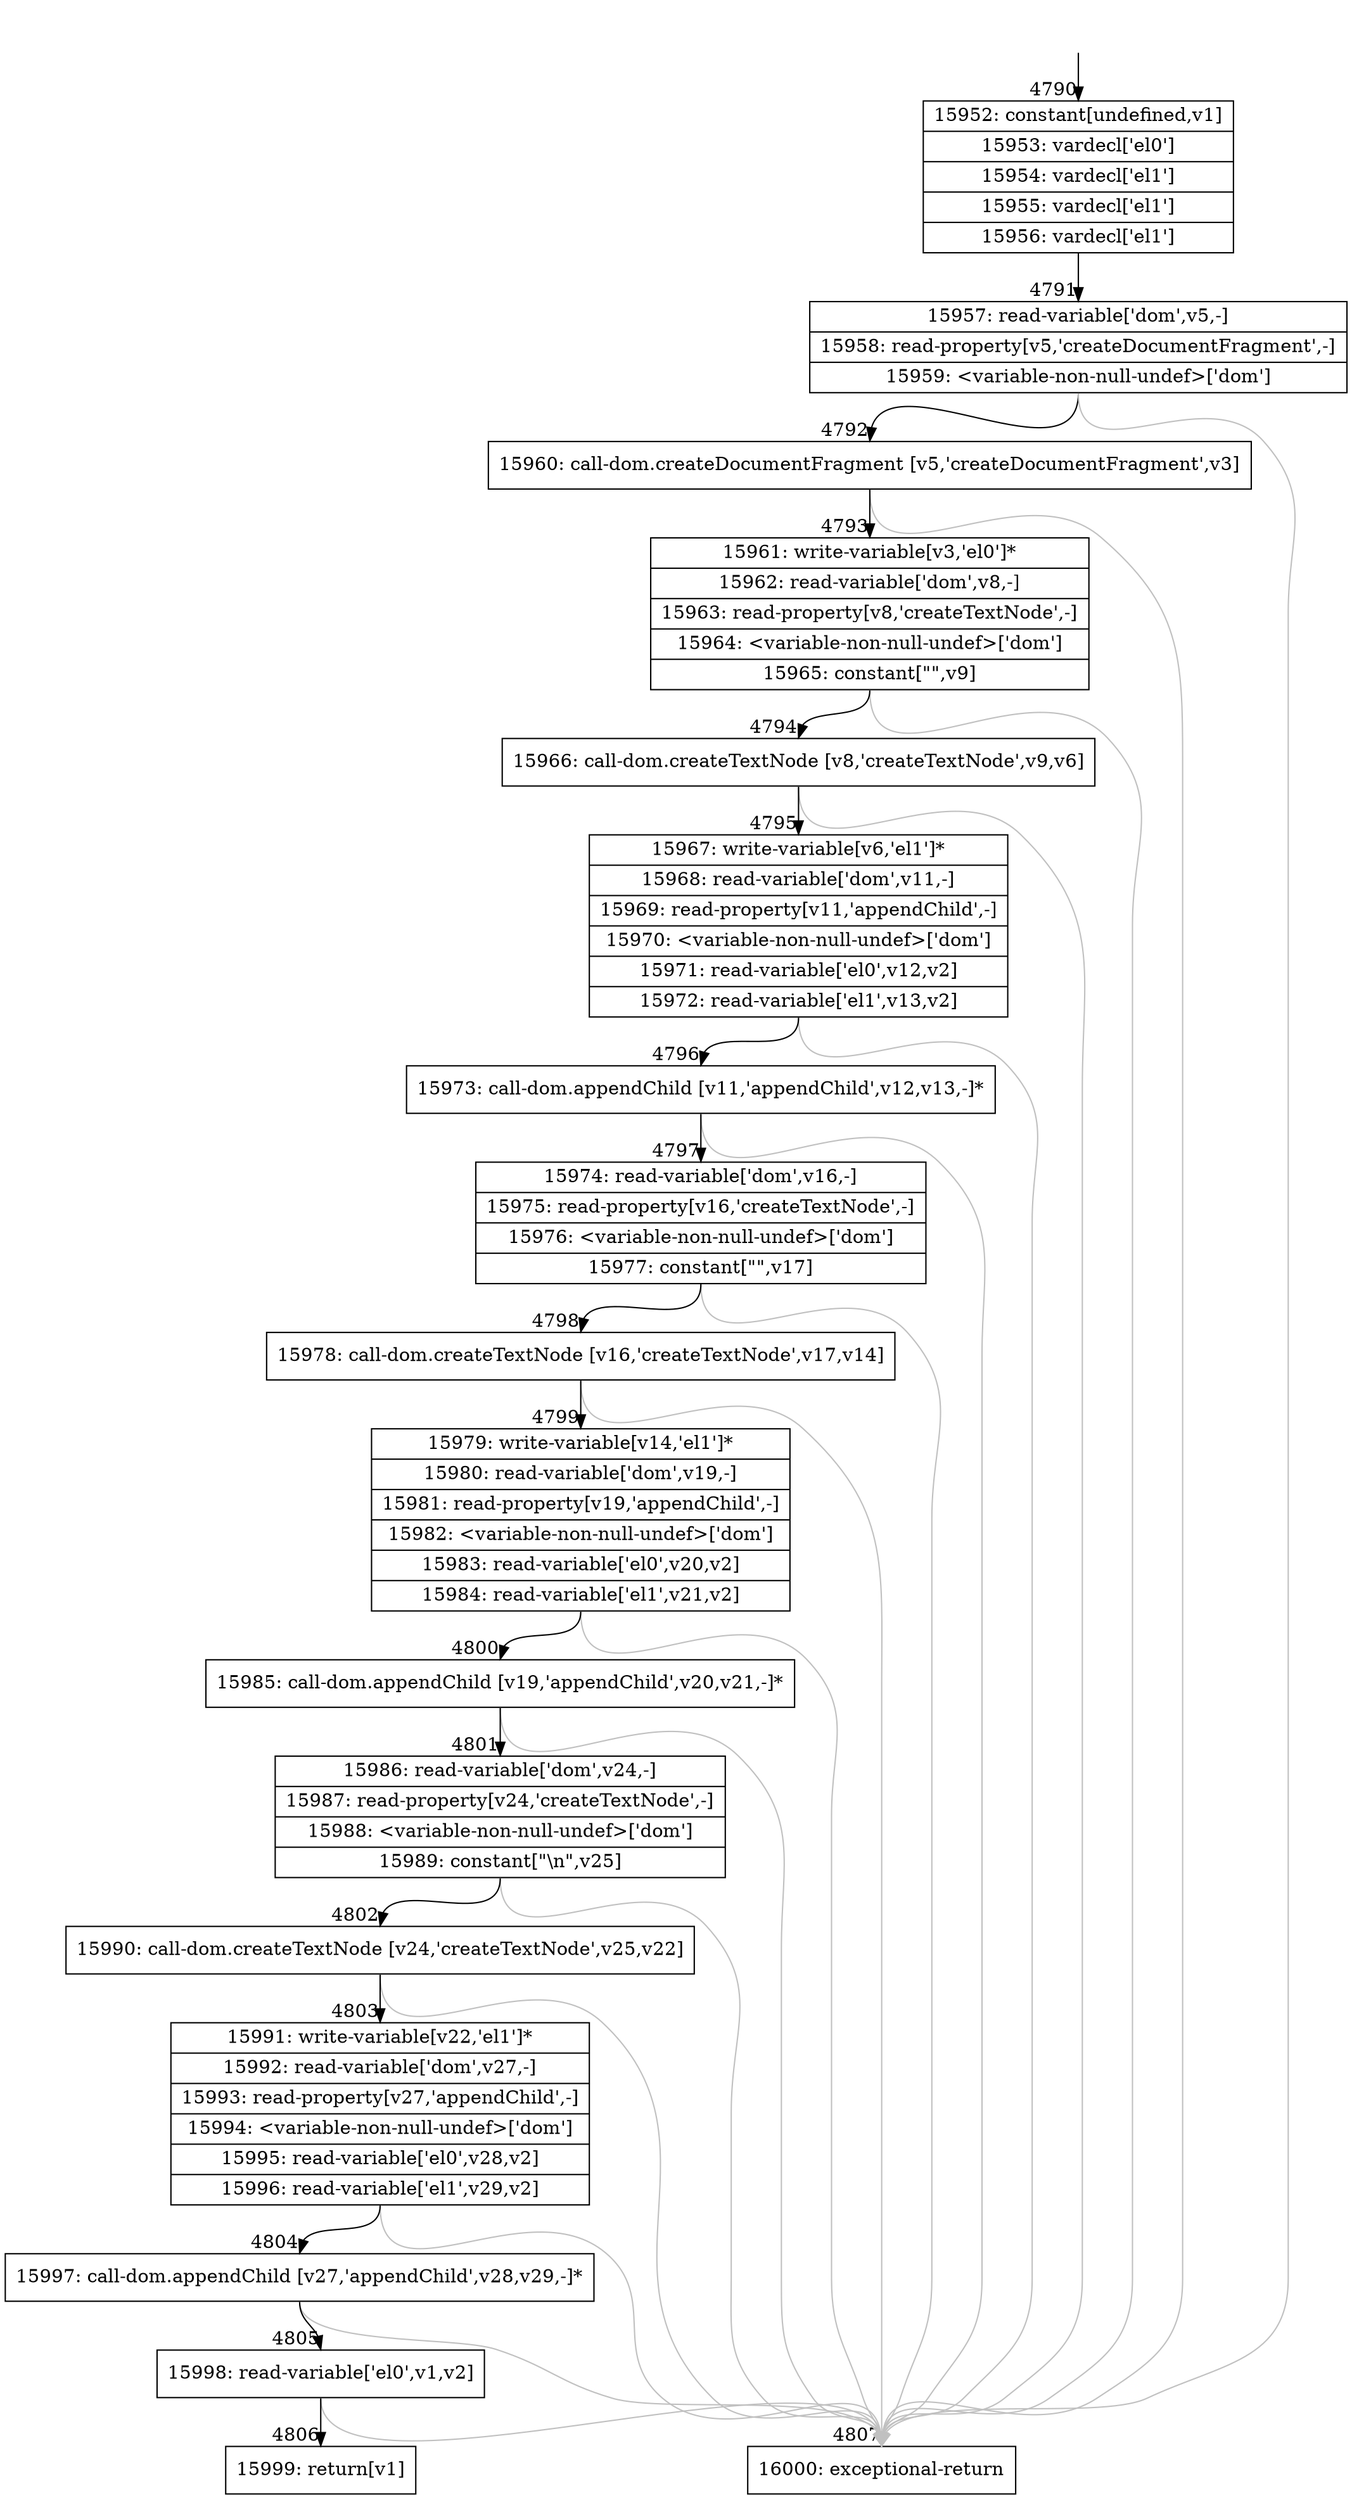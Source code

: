 digraph {
rankdir="TD"
BB_entry383[shape=none,label=""];
BB_entry383 -> BB4790 [tailport=s, headport=n, headlabel="    4790"]
BB4790 [shape=record label="{15952: constant[undefined,v1]|15953: vardecl['el0']|15954: vardecl['el1']|15955: vardecl['el1']|15956: vardecl['el1']}" ] 
BB4790 -> BB4791 [tailport=s, headport=n, headlabel="      4791"]
BB4791 [shape=record label="{15957: read-variable['dom',v5,-]|15958: read-property[v5,'createDocumentFragment',-]|15959: \<variable-non-null-undef\>['dom']}" ] 
BB4791 -> BB4792 [tailport=s, headport=n, headlabel="      4792"]
BB4791 -> BB4807 [tailport=s, headport=n, color=gray, headlabel="      4807"]
BB4792 [shape=record label="{15960: call-dom.createDocumentFragment [v5,'createDocumentFragment',v3]}" ] 
BB4792 -> BB4793 [tailport=s, headport=n, headlabel="      4793"]
BB4792 -> BB4807 [tailport=s, headport=n, color=gray]
BB4793 [shape=record label="{15961: write-variable[v3,'el0']*|15962: read-variable['dom',v8,-]|15963: read-property[v8,'createTextNode',-]|15964: \<variable-non-null-undef\>['dom']|15965: constant[\"\",v9]}" ] 
BB4793 -> BB4794 [tailport=s, headport=n, headlabel="      4794"]
BB4793 -> BB4807 [tailport=s, headport=n, color=gray]
BB4794 [shape=record label="{15966: call-dom.createTextNode [v8,'createTextNode',v9,v6]}" ] 
BB4794 -> BB4795 [tailport=s, headport=n, headlabel="      4795"]
BB4794 -> BB4807 [tailport=s, headport=n, color=gray]
BB4795 [shape=record label="{15967: write-variable[v6,'el1']*|15968: read-variable['dom',v11,-]|15969: read-property[v11,'appendChild',-]|15970: \<variable-non-null-undef\>['dom']|15971: read-variable['el0',v12,v2]|15972: read-variable['el1',v13,v2]}" ] 
BB4795 -> BB4796 [tailport=s, headport=n, headlabel="      4796"]
BB4795 -> BB4807 [tailport=s, headport=n, color=gray]
BB4796 [shape=record label="{15973: call-dom.appendChild [v11,'appendChild',v12,v13,-]*}" ] 
BB4796 -> BB4797 [tailport=s, headport=n, headlabel="      4797"]
BB4796 -> BB4807 [tailport=s, headport=n, color=gray]
BB4797 [shape=record label="{15974: read-variable['dom',v16,-]|15975: read-property[v16,'createTextNode',-]|15976: \<variable-non-null-undef\>['dom']|15977: constant[\"\",v17]}" ] 
BB4797 -> BB4798 [tailport=s, headport=n, headlabel="      4798"]
BB4797 -> BB4807 [tailport=s, headport=n, color=gray]
BB4798 [shape=record label="{15978: call-dom.createTextNode [v16,'createTextNode',v17,v14]}" ] 
BB4798 -> BB4799 [tailport=s, headport=n, headlabel="      4799"]
BB4798 -> BB4807 [tailport=s, headport=n, color=gray]
BB4799 [shape=record label="{15979: write-variable[v14,'el1']*|15980: read-variable['dom',v19,-]|15981: read-property[v19,'appendChild',-]|15982: \<variable-non-null-undef\>['dom']|15983: read-variable['el0',v20,v2]|15984: read-variable['el1',v21,v2]}" ] 
BB4799 -> BB4800 [tailport=s, headport=n, headlabel="      4800"]
BB4799 -> BB4807 [tailport=s, headport=n, color=gray]
BB4800 [shape=record label="{15985: call-dom.appendChild [v19,'appendChild',v20,v21,-]*}" ] 
BB4800 -> BB4801 [tailport=s, headport=n, headlabel="      4801"]
BB4800 -> BB4807 [tailport=s, headport=n, color=gray]
BB4801 [shape=record label="{15986: read-variable['dom',v24,-]|15987: read-property[v24,'createTextNode',-]|15988: \<variable-non-null-undef\>['dom']|15989: constant[\"\\n\",v25]}" ] 
BB4801 -> BB4802 [tailport=s, headport=n, headlabel="      4802"]
BB4801 -> BB4807 [tailport=s, headport=n, color=gray]
BB4802 [shape=record label="{15990: call-dom.createTextNode [v24,'createTextNode',v25,v22]}" ] 
BB4802 -> BB4803 [tailport=s, headport=n, headlabel="      4803"]
BB4802 -> BB4807 [tailport=s, headport=n, color=gray]
BB4803 [shape=record label="{15991: write-variable[v22,'el1']*|15992: read-variable['dom',v27,-]|15993: read-property[v27,'appendChild',-]|15994: \<variable-non-null-undef\>['dom']|15995: read-variable['el0',v28,v2]|15996: read-variable['el1',v29,v2]}" ] 
BB4803 -> BB4804 [tailport=s, headport=n, headlabel="      4804"]
BB4803 -> BB4807 [tailport=s, headport=n, color=gray]
BB4804 [shape=record label="{15997: call-dom.appendChild [v27,'appendChild',v28,v29,-]*}" ] 
BB4804 -> BB4805 [tailport=s, headport=n, headlabel="      4805"]
BB4804 -> BB4807 [tailport=s, headport=n, color=gray]
BB4805 [shape=record label="{15998: read-variable['el0',v1,v2]}" ] 
BB4805 -> BB4806 [tailport=s, headport=n, headlabel="      4806"]
BB4805 -> BB4807 [tailport=s, headport=n, color=gray]
BB4806 [shape=record label="{15999: return[v1]}" ] 
BB4807 [shape=record label="{16000: exceptional-return}" ] 
//#$~ 8693
}

